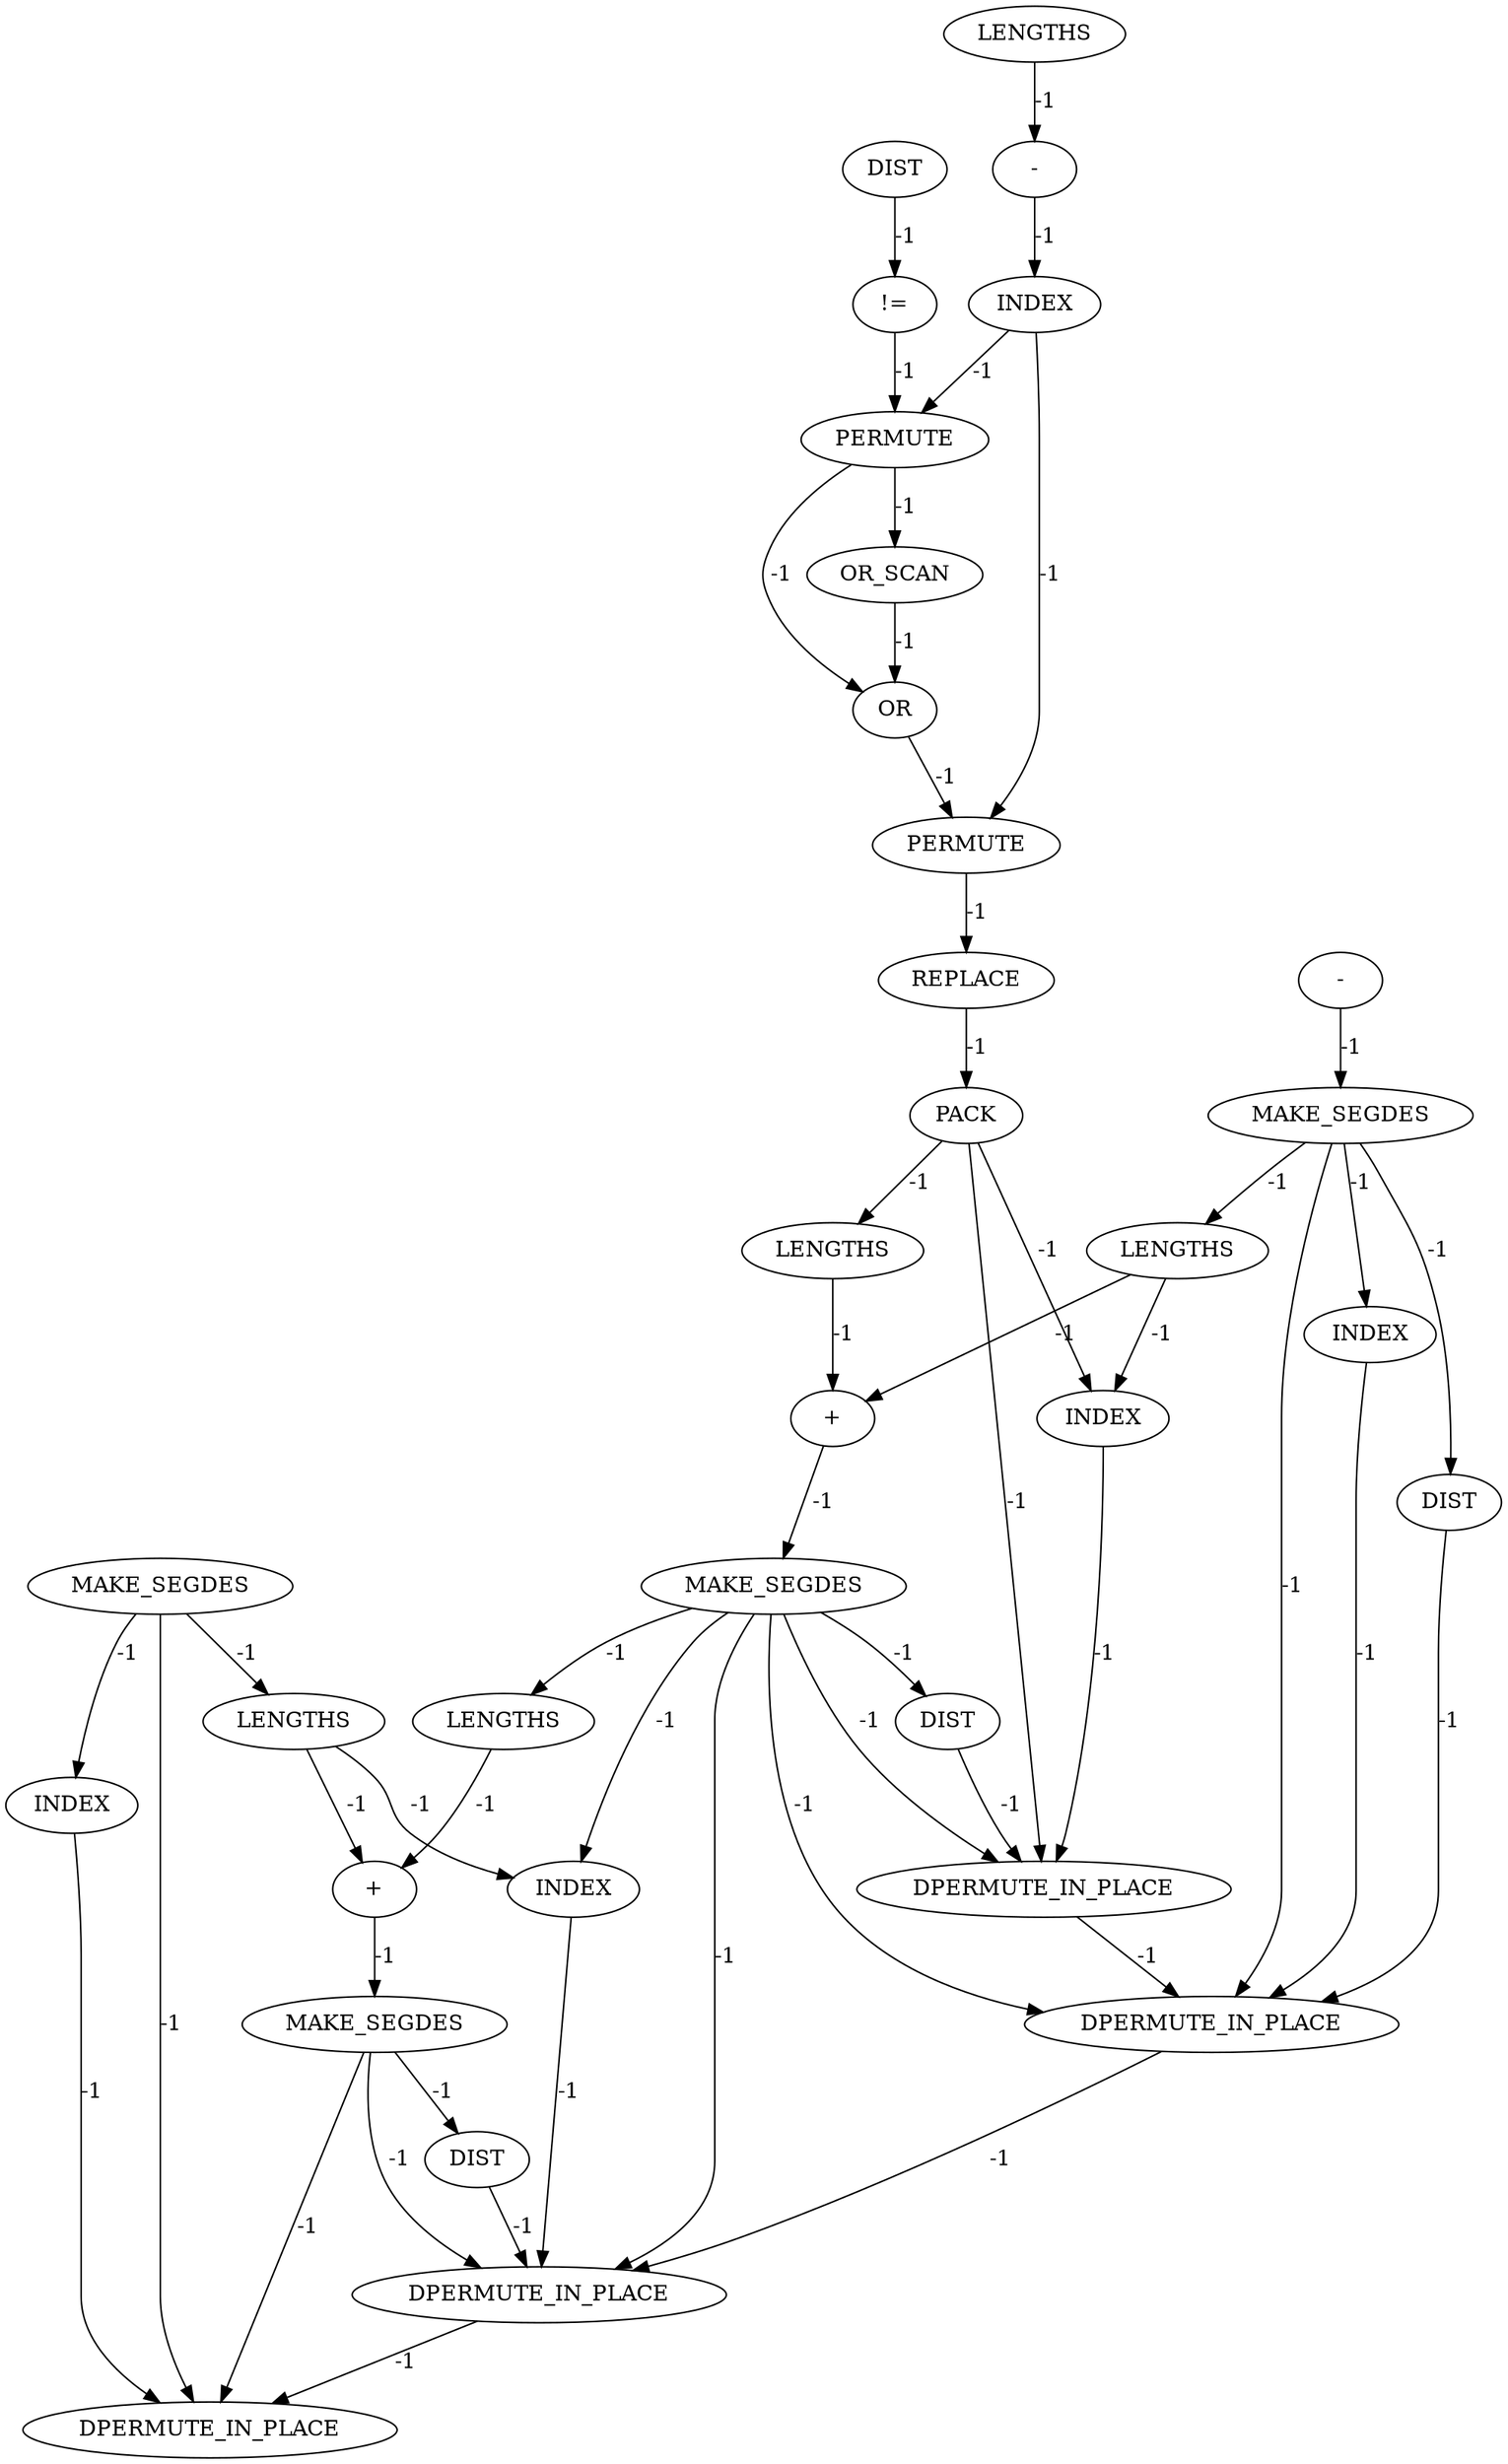 digraph {
	ep_B_INST_9524 [label=PACK cost=0]
	ep_B_INST_9437 [label="!=" cost=0]
	ep_B_INST_9625 [label="+" cost=0]
	ep_B_INST_9507 [label=REPLACE cost=0]
	ep_B_INST_9540 [label=LENGTHS cost=0]
	ep_B_INST_1459 [label=MAKE_SEGDES cost=0]
	ep_B_INST_9614 [label=INDEX cost=0]
	ep_B_INST_9443 [label="-" cost=0]
	ep_B_INST_9559 [label="+" cost=0]
	ep_B_INST_10420 [label=DPERMUTE_IN_PLACE cost=0]
	ep_B_INST_9536 [label=INDEX cost=0]
	ep_B_INST_9419 [label=MAKE_SEGDES cost=0]
	ep_B_INST_9476 [label=OR cost=0]
	ep_B_INST_9548 [label=INDEX cost=0]
	ep_B_INST_10419 [label=DPERMUTE_IN_PLACE cost=0]
	ep_B_INST_9564 [label=MAKE_SEGDES cost=0]
	ep_B_INST_10421 [label=DPERMUTE_IN_PLACE cost=0]
	ep_B_INST_9630 [label=MAKE_SEGDES cost=0]
	ep_B_INST_9570 [label=DIST cost=0]
	ep_B_INST_9624 [label=LENGTHS cost=0]
	ep_B_INST_9434 [label=DIST cost=0]
	ep_B_INST_9636 [label=DIST cost=0]
	ep_B_INST_9463 [label=OR_SCAN cost=0]
	ep_B_INST_9606 [label=LENGTHS cost=0]
	ep_B_INST_9441 [label=LENGTHS cost=0]
	ep_B_INST_9558 [label=LENGTHS cost=0]
	ep_B_INST_9498 [label=PERMUTE cost=0]
	ep_B_INST_9425 [label=DIST cost=0]
	ep_B_INST_9459 [label=PERMUTE cost=0]
	ep_B_INST_9418 [label="-" cost=0]
	ep_B_INST_9451 [label=INDEX cost=0]
	ep_B_INST_9602 [label=INDEX cost=0]
	ep_B_INST_10418 [label=DPERMUTE_IN_PLACE cost=0]
	ep_B_INST_9524 -> ep_B_INST_9548 [label=-1 cost=-1]
	ep_B_INST_9524 -> ep_B_INST_9558 [label=-1 cost=-1]
	ep_B_INST_9524 -> ep_B_INST_10418 [label=-1 cost=-1]
	ep_B_INST_9437 -> ep_B_INST_9459 [label=-1 cost=-1]
	ep_B_INST_9625 -> ep_B_INST_9630 [label=-1 cost=-1]
	ep_B_INST_9507 -> ep_B_INST_9524 [label=-1 cost=-1]
	ep_B_INST_9540 -> ep_B_INST_9548 [label=-1 cost=-1]
	ep_B_INST_9540 -> ep_B_INST_9559 [label=-1 cost=-1]
	ep_B_INST_1459 -> ep_B_INST_9602 [label=-1 cost=-1]
	ep_B_INST_1459 -> ep_B_INST_9606 [label=-1 cost=-1]
	ep_B_INST_1459 -> ep_B_INST_10421 [label=-1 cost=-1]
	ep_B_INST_9614 -> ep_B_INST_10420 [label=-1 cost=-1]
	ep_B_INST_9443 -> ep_B_INST_9451 [label=-1 cost=-1]
	ep_B_INST_9559 -> ep_B_INST_9564 [label=-1 cost=-1]
	ep_B_INST_10420 -> ep_B_INST_10421 [label=-1 cost=-1]
	ep_B_INST_9536 -> ep_B_INST_10419 [label=-1 cost=-1]
	ep_B_INST_9419 -> ep_B_INST_9425 [label=-1 cost=-1]
	ep_B_INST_9419 -> ep_B_INST_9536 [label=-1 cost=-1]
	ep_B_INST_9419 -> ep_B_INST_9540 [label=-1 cost=-1]
	ep_B_INST_9419 -> ep_B_INST_10419 [label=-1 cost=-1]
	ep_B_INST_9476 -> ep_B_INST_9498 [label=-1 cost=-1]
	ep_B_INST_9548 -> ep_B_INST_10418 [label=-1 cost=-1]
	ep_B_INST_10419 -> ep_B_INST_10420 [label=-1 cost=-1]
	ep_B_INST_9564 -> ep_B_INST_9570 [label=-1 cost=-1]
	ep_B_INST_9564 -> ep_B_INST_10418 [label=-1 cost=-1]
	ep_B_INST_9564 -> ep_B_INST_10419 [label=-1 cost=-1]
	ep_B_INST_9564 -> ep_B_INST_9614 [label=-1 cost=-1]
	ep_B_INST_9564 -> ep_B_INST_9624 [label=-1 cost=-1]
	ep_B_INST_9564 -> ep_B_INST_10420 [label=-1 cost=-1]
	ep_B_INST_9630 -> ep_B_INST_9636 [label=-1 cost=-1]
	ep_B_INST_9630 -> ep_B_INST_10420 [label=-1 cost=-1]
	ep_B_INST_9630 -> ep_B_INST_10421 [label=-1 cost=-1]
	ep_B_INST_9570 -> ep_B_INST_10418 [label=-1 cost=-1]
	ep_B_INST_9624 -> ep_B_INST_9625 [label=-1 cost=-1]
	ep_B_INST_9434 -> ep_B_INST_9437 [label=-1 cost=-1]
	ep_B_INST_9636 -> ep_B_INST_10420 [label=-1 cost=-1]
	ep_B_INST_9463 -> ep_B_INST_9476 [label=-1 cost=-1]
	ep_B_INST_9606 -> ep_B_INST_9614 [label=-1 cost=-1]
	ep_B_INST_9606 -> ep_B_INST_9625 [label=-1 cost=-1]
	ep_B_INST_9441 -> ep_B_INST_9443 [label=-1 cost=-1]
	ep_B_INST_9558 -> ep_B_INST_9559 [label=-1 cost=-1]
	ep_B_INST_9498 -> ep_B_INST_9507 [label=-1 cost=-1]
	ep_B_INST_9425 -> ep_B_INST_10419 [label=-1 cost=-1]
	ep_B_INST_9459 -> ep_B_INST_9463 [label=-1 cost=-1]
	ep_B_INST_9459 -> ep_B_INST_9476 [label=-1 cost=-1]
	ep_B_INST_9418 -> ep_B_INST_9419 [label=-1 cost=-1]
	ep_B_INST_9451 -> ep_B_INST_9459 [label=-1 cost=-1]
	ep_B_INST_9451 -> ep_B_INST_9498 [label=-1 cost=-1]
	ep_B_INST_9602 -> ep_B_INST_10421 [label=-1 cost=-1]
	ep_B_INST_10418 -> ep_B_INST_10419 [label=-1 cost=-1]
}
